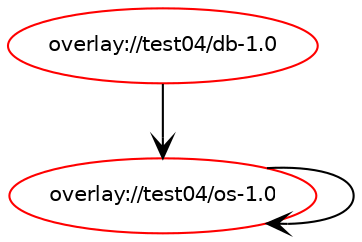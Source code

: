 digraph prolog {

newrank=true;
concentrate=true;
compound=true;
graph [rankdir=TD];#, ranksep=2.5, nodesep=0.2];
edge  [arrowhead=vee];
node  [fontname=Helvetica,fontsize=10];

"overlay://test04/db-1.0" [color=red, href="../test04/db-1.0-rdepend.svg"];
"overlay://test04/db-1.0" -> "overlay://test04/os-1.0"
"overlay://test04/os-1.0" [color=red, href="../test04/os-1.0-rdepend.svg"];
"overlay://test04/os-1.0" -> "overlay://test04/os-1.0"
}
